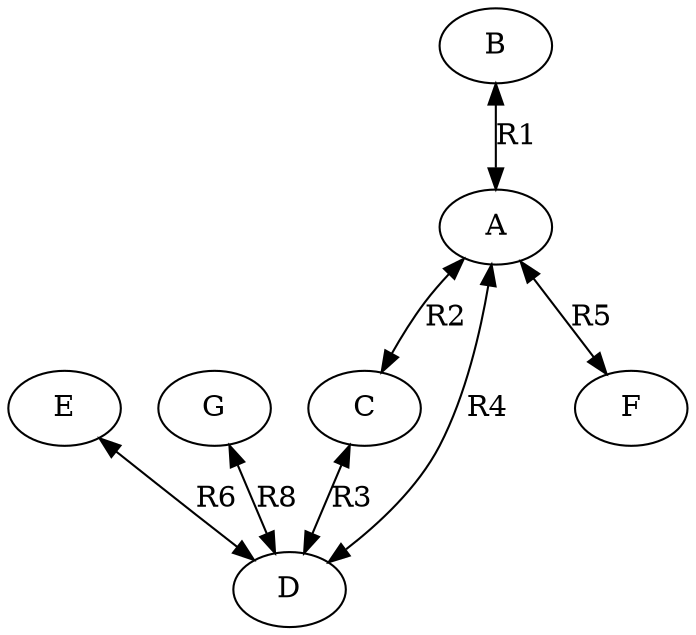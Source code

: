 digraph {
edge [dir="both"];
	A [label="A"];
	B [label="B"];
	C [label="C"];
	D [label="D"];
	E [label="E"];
	F [label="F"];
	G [label="G"];

	B -> A [label="R1"];
	A -> C [label="R2"];
	C -> D [label="R3"];
	A -> D [label="R4"];
	A -> F [label="R5"];
	E -> D [label="R6"];
	G -> D [label="R8"];
}
